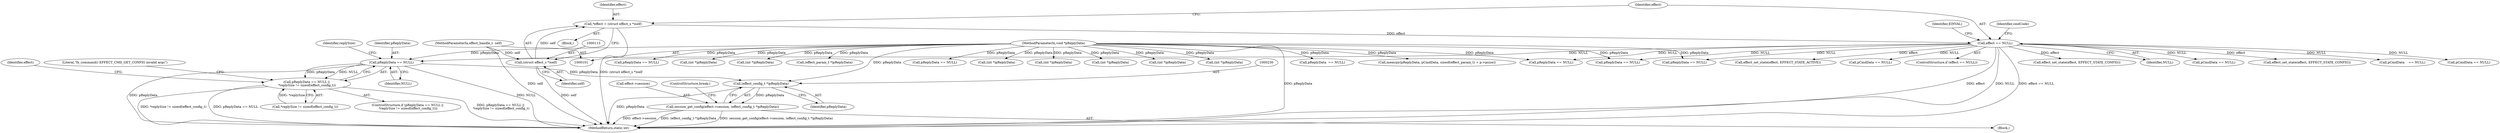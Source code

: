 digraph "0_Android_073a80800f341325932c66818ce4302b312909a4_0@pointer" {
"1000211" [label="(Call,pReplyData == NULL)"];
"1000107" [label="(MethodParameterIn,void *pReplyData)"];
"1000116" [label="(Call,effect == NULL)"];
"1000110" [label="(Call,*effect = (struct effect_s *)self)"];
"1000112" [label="(Call,(struct effect_s *)self)"];
"1000102" [label="(MethodParameterIn,effect_handle_t  self)"];
"1000210" [label="(Call,pReplyData == NULL ||\n *replySize != sizeof(effect_config_t))"];
"1000229" [label="(Call,(effect_config_t *)pReplyData)"];
"1000225" [label="(Call,session_get_config(effect->session, (effect_config_t *)pReplyData))"];
"1000204" [label="(Call,effect_set_state(effect, EFFECT_STATE_CONFIG))"];
"1000227" [label="(Identifier,effect)"];
"1000118" [label="(Identifier,NULL)"];
"1000111" [label="(Identifier,effect)"];
"1000225" [label="(Call,session_get_config(effect->session, (effect_config_t *)pReplyData))"];
"1000159" [label="(Call,pReplyData  == NULL)"];
"1000210" [label="(Call,pReplyData == NULL ||\n *replySize != sizeof(effect_config_t))"];
"1000284" [label="(Call,memcpy(pReplyData, pCmdData, sizeof(effect_param_t) + p->psize))"];
"1000239" [label="(Call,pCmdData == NULL)"];
"1000229" [label="(Call,(effect_config_t *)pReplyData)"];
"1000232" [label="(ControlStructure,break;)"];
"1000141" [label="(Call,(int *)pReplyData)"];
"1000201" [label="(Call,(int *)pReplyData)"];
"1000364" [label="(Call,pReplyData == NULL)"];
"1000216" [label="(Identifier,replySize)"];
"1000409" [label="(Call,effect_set_state(effect, EFFECT_STATE_CONFIG))"];
"1000487" [label="(MethodReturn,static int)"];
"1000123" [label="(Identifier,cmdCode)"];
"1000150" [label="(Call,pCmdData    == NULL)"];
"1000112" [label="(Call,(struct effect_s *)self)"];
"1000419" [label="(Call,pCmdData == NULL)"];
"1000250" [label="(Call,pReplyData == NULL)"];
"1000390" [label="(Call,pReplyData == NULL)"];
"1000114" [label="(Identifier,self)"];
"1000355" [label="(Call,(int *)pReplyData)"];
"1000214" [label="(Call,*replySize != sizeof(effect_config_t))"];
"1000209" [label="(ControlStructure,if (pReplyData == NULL ||\n *replySize != sizeof(effect_config_t)))"];
"1000383" [label="(Call,effect_set_state(effect, EFFECT_STATE_ACTIVE))"];
"1000221" [label="(Literal,\"fx_command() EFFECT_CMD_GET_CONFIG invalid args\")"];
"1000188" [label="(Call,(int *)pReplyData)"];
"1000295" [label="(Call,(effect_param_t *)pReplyData)"];
"1000110" [label="(Call,*effect = (struct effect_s *)self)"];
"1000124" [label="(Block,)"];
"1000211" [label="(Call,pReplyData == NULL)"];
"1000309" [label="(Call,pCmdData == NULL)"];
"1000231" [label="(Identifier,pReplyData)"];
"1000226" [label="(Call,effect->session)"];
"1000117" [label="(Identifier,effect)"];
"1000108" [label="(Block,)"];
"1000320" [label="(Call,pReplyData == NULL)"];
"1000115" [label="(ControlStructure,if (effect == NULL))"];
"1000121" [label="(Identifier,EINVAL)"];
"1000116" [label="(Call,effect == NULL)"];
"1000380" [label="(Call,(int *)pReplyData)"];
"1000128" [label="(Call,pReplyData == NULL)"];
"1000406" [label="(Call,(int *)pReplyData)"];
"1000102" [label="(MethodParameterIn,effect_handle_t  self)"];
"1000175" [label="(Call,(int *)pReplyData)"];
"1000213" [label="(Identifier,NULL)"];
"1000107" [label="(MethodParameterIn,void *pReplyData)"];
"1000212" [label="(Identifier,pReplyData)"];
"1000211" -> "1000210"  [label="AST: "];
"1000211" -> "1000213"  [label="CFG: "];
"1000212" -> "1000211"  [label="AST: "];
"1000213" -> "1000211"  [label="AST: "];
"1000216" -> "1000211"  [label="CFG: "];
"1000210" -> "1000211"  [label="CFG: "];
"1000211" -> "1000487"  [label="DDG: pReplyData"];
"1000211" -> "1000487"  [label="DDG: NULL"];
"1000211" -> "1000210"  [label="DDG: pReplyData"];
"1000211" -> "1000210"  [label="DDG: NULL"];
"1000107" -> "1000211"  [label="DDG: pReplyData"];
"1000116" -> "1000211"  [label="DDG: NULL"];
"1000211" -> "1000229"  [label="DDG: pReplyData"];
"1000107" -> "1000101"  [label="AST: "];
"1000107" -> "1000487"  [label="DDG: pReplyData"];
"1000107" -> "1000128"  [label="DDG: pReplyData"];
"1000107" -> "1000141"  [label="DDG: pReplyData"];
"1000107" -> "1000159"  [label="DDG: pReplyData"];
"1000107" -> "1000175"  [label="DDG: pReplyData"];
"1000107" -> "1000188"  [label="DDG: pReplyData"];
"1000107" -> "1000201"  [label="DDG: pReplyData"];
"1000107" -> "1000229"  [label="DDG: pReplyData"];
"1000107" -> "1000250"  [label="DDG: pReplyData"];
"1000107" -> "1000284"  [label="DDG: pReplyData"];
"1000107" -> "1000295"  [label="DDG: pReplyData"];
"1000107" -> "1000320"  [label="DDG: pReplyData"];
"1000107" -> "1000355"  [label="DDG: pReplyData"];
"1000107" -> "1000364"  [label="DDG: pReplyData"];
"1000107" -> "1000380"  [label="DDG: pReplyData"];
"1000107" -> "1000390"  [label="DDG: pReplyData"];
"1000107" -> "1000406"  [label="DDG: pReplyData"];
"1000116" -> "1000115"  [label="AST: "];
"1000116" -> "1000118"  [label="CFG: "];
"1000117" -> "1000116"  [label="AST: "];
"1000118" -> "1000116"  [label="AST: "];
"1000121" -> "1000116"  [label="CFG: "];
"1000123" -> "1000116"  [label="CFG: "];
"1000116" -> "1000487"  [label="DDG: effect"];
"1000116" -> "1000487"  [label="DDG: NULL"];
"1000116" -> "1000487"  [label="DDG: effect == NULL"];
"1000110" -> "1000116"  [label="DDG: effect"];
"1000116" -> "1000128"  [label="DDG: NULL"];
"1000116" -> "1000150"  [label="DDG: NULL"];
"1000116" -> "1000204"  [label="DDG: effect"];
"1000116" -> "1000239"  [label="DDG: NULL"];
"1000116" -> "1000309"  [label="DDG: NULL"];
"1000116" -> "1000364"  [label="DDG: NULL"];
"1000116" -> "1000383"  [label="DDG: effect"];
"1000116" -> "1000390"  [label="DDG: NULL"];
"1000116" -> "1000409"  [label="DDG: effect"];
"1000116" -> "1000419"  [label="DDG: NULL"];
"1000110" -> "1000108"  [label="AST: "];
"1000110" -> "1000112"  [label="CFG: "];
"1000111" -> "1000110"  [label="AST: "];
"1000112" -> "1000110"  [label="AST: "];
"1000117" -> "1000110"  [label="CFG: "];
"1000110" -> "1000487"  [label="DDG: (struct effect_s *)self"];
"1000112" -> "1000110"  [label="DDG: self"];
"1000112" -> "1000114"  [label="CFG: "];
"1000113" -> "1000112"  [label="AST: "];
"1000114" -> "1000112"  [label="AST: "];
"1000112" -> "1000487"  [label="DDG: self"];
"1000102" -> "1000112"  [label="DDG: self"];
"1000102" -> "1000101"  [label="AST: "];
"1000102" -> "1000487"  [label="DDG: self"];
"1000210" -> "1000209"  [label="AST: "];
"1000210" -> "1000214"  [label="CFG: "];
"1000214" -> "1000210"  [label="AST: "];
"1000221" -> "1000210"  [label="CFG: "];
"1000227" -> "1000210"  [label="CFG: "];
"1000210" -> "1000487"  [label="DDG: pReplyData == NULL ||\n *replySize != sizeof(effect_config_t)"];
"1000210" -> "1000487"  [label="DDG: *replySize != sizeof(effect_config_t)"];
"1000210" -> "1000487"  [label="DDG: pReplyData == NULL"];
"1000214" -> "1000210"  [label="DDG: *replySize"];
"1000229" -> "1000225"  [label="AST: "];
"1000229" -> "1000231"  [label="CFG: "];
"1000230" -> "1000229"  [label="AST: "];
"1000231" -> "1000229"  [label="AST: "];
"1000225" -> "1000229"  [label="CFG: "];
"1000229" -> "1000487"  [label="DDG: pReplyData"];
"1000229" -> "1000225"  [label="DDG: pReplyData"];
"1000225" -> "1000124"  [label="AST: "];
"1000226" -> "1000225"  [label="AST: "];
"1000232" -> "1000225"  [label="CFG: "];
"1000225" -> "1000487"  [label="DDG: session_get_config(effect->session, (effect_config_t *)pReplyData)"];
"1000225" -> "1000487"  [label="DDG: effect->session"];
"1000225" -> "1000487"  [label="DDG: (effect_config_t *)pReplyData"];
}
